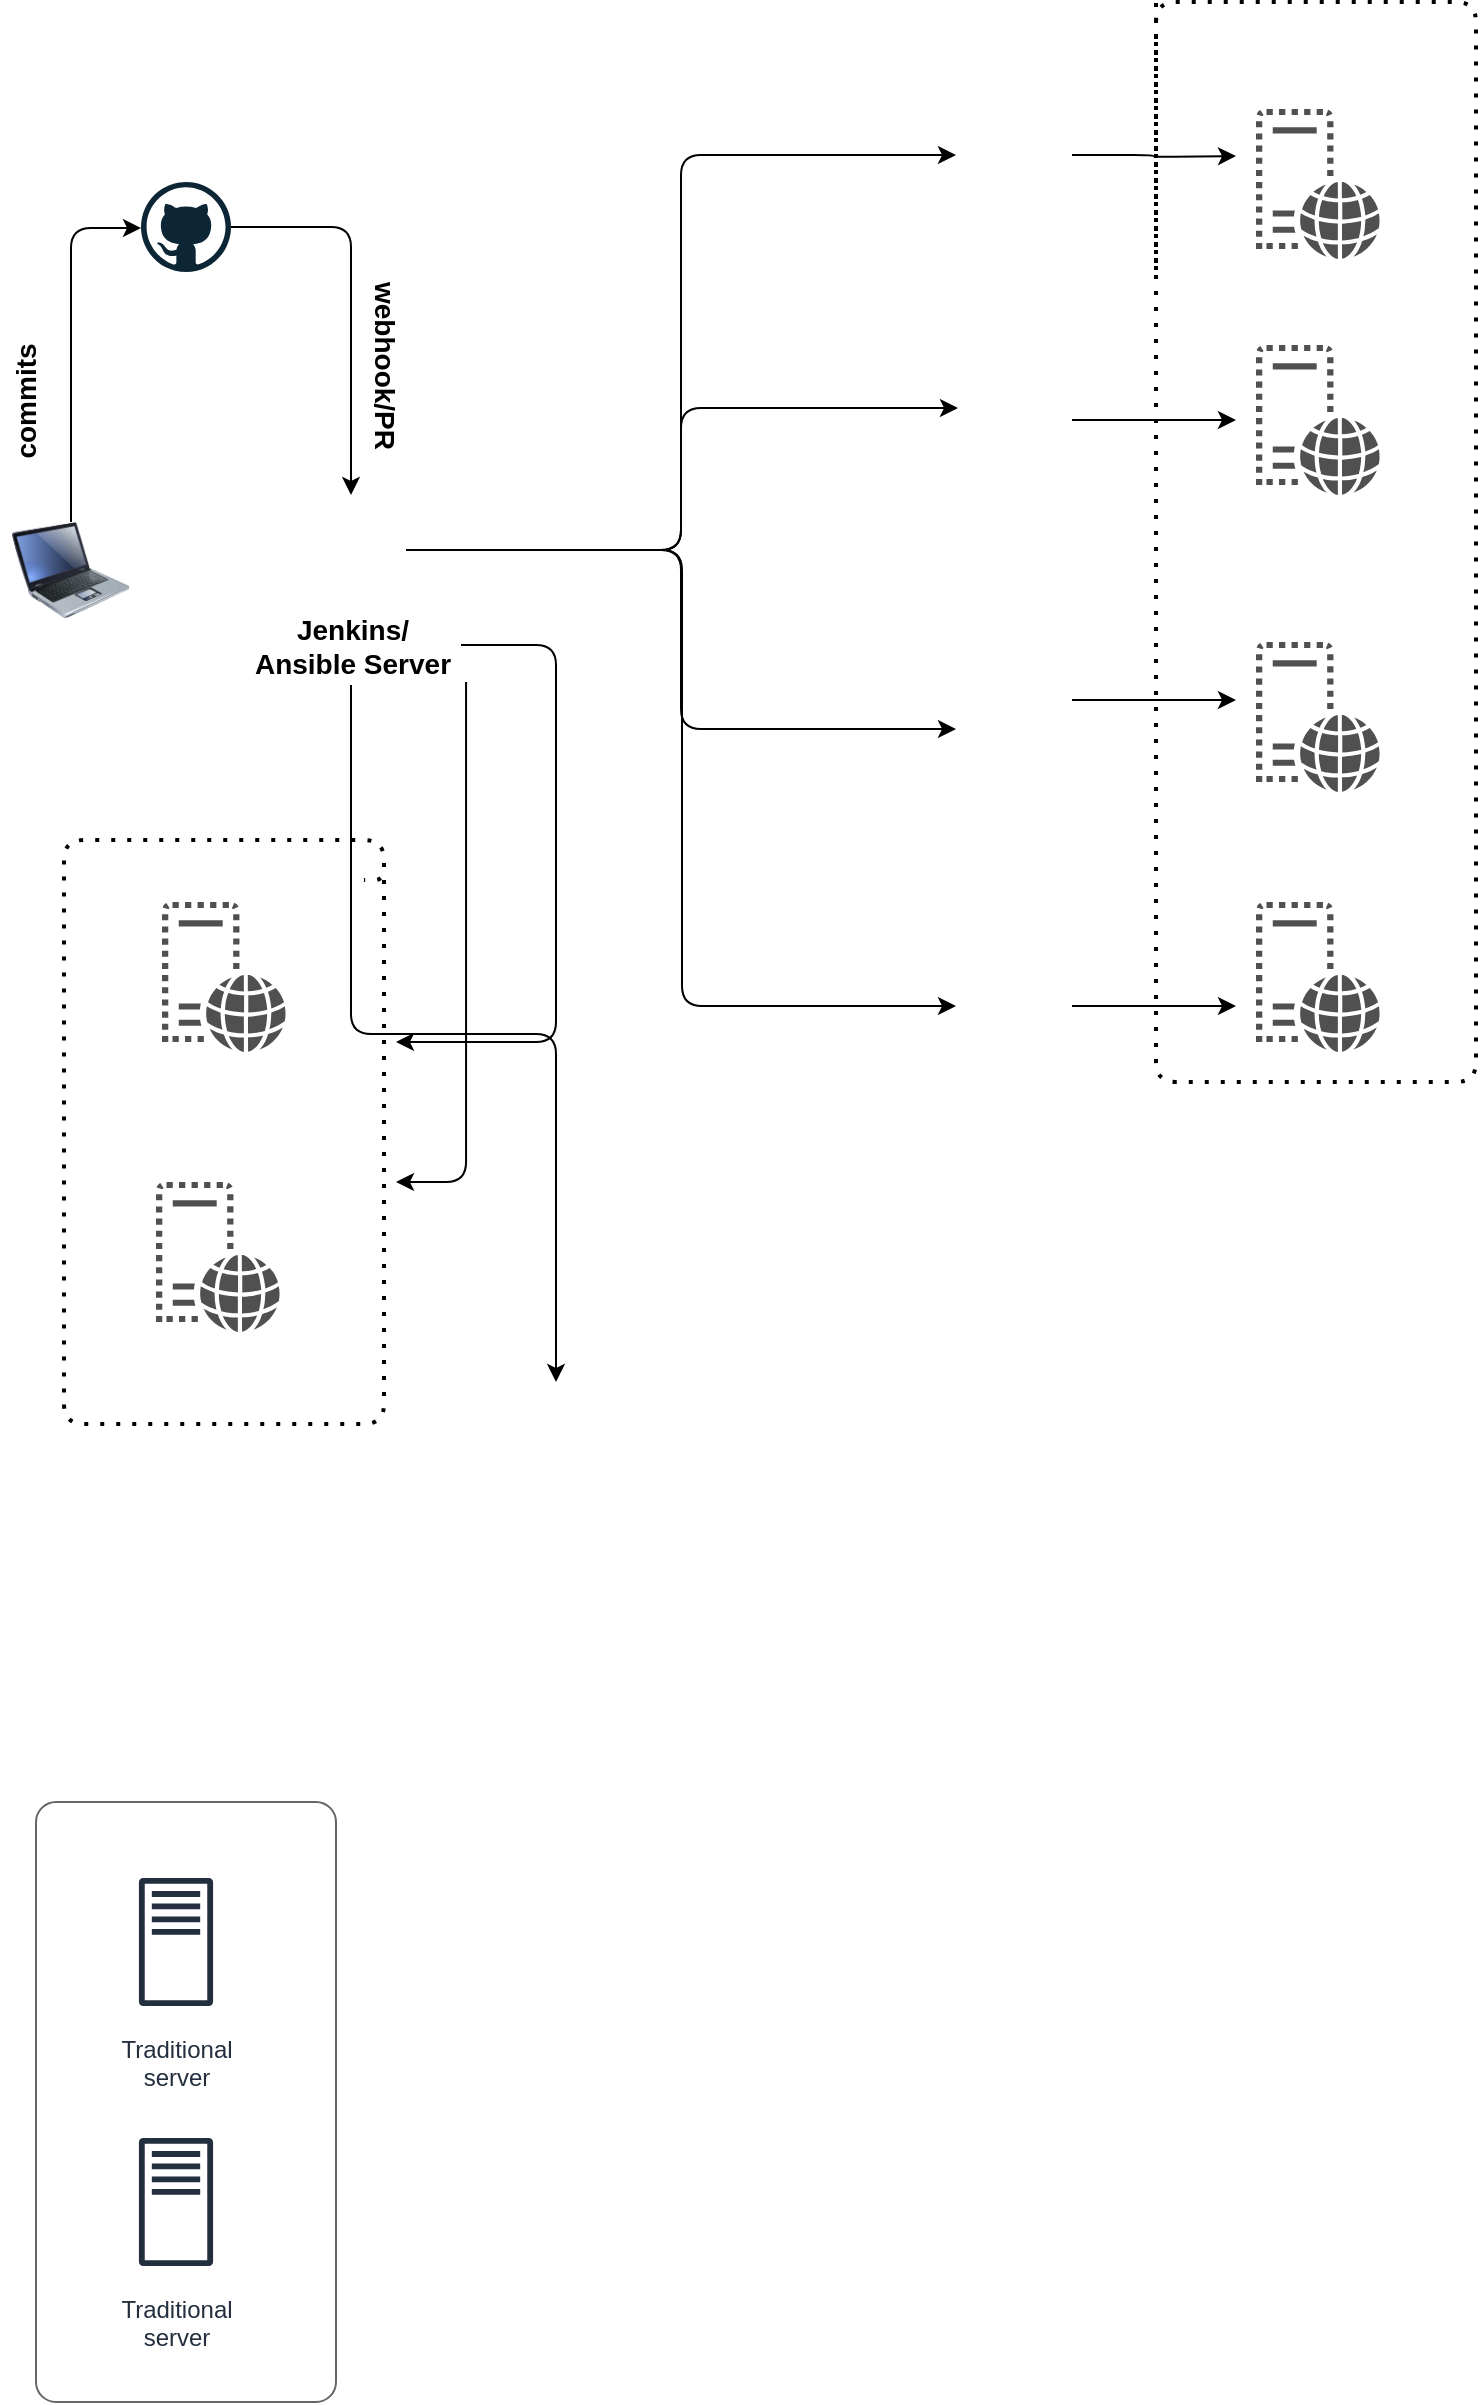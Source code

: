 <mxfile version="14.6.10" type="github">
  <diagram id="C5RBs43oDa-KdzZeNtuy" name="Page-1">
    <mxGraphModel dx="990" dy="628" grid="1" gridSize="10" guides="1" tooltips="1" connect="1" arrows="1" fold="1" page="1" pageScale="1" pageWidth="827" pageHeight="1169" math="0" shadow="0">
      <root>
        <mxCell id="WIyWlLk6GJQsqaUBKTNV-0" />
        <mxCell id="WIyWlLk6GJQsqaUBKTNV-1" parent="WIyWlLk6GJQsqaUBKTNV-0" />
        <mxCell id="2EYxxpn-FX1AscC3N8eO-8" value="" style="pointerEvents=1;shadow=0;dashed=0;html=1;strokeColor=none;fillColor=#505050;labelPosition=center;verticalLabelPosition=bottom;verticalAlign=top;outlineConnect=0;align=center;shape=mxgraph.office.servers.virtual_web_server;" vertex="1" parent="WIyWlLk6GJQsqaUBKTNV-1">
          <mxGeometry x="670" y="470" width="62" height="75" as="geometry" />
        </mxCell>
        <mxCell id="2EYxxpn-FX1AscC3N8eO-9" value="" style="endArrow=none;dashed=1;html=1;dashPattern=1 3;strokeWidth=2;edgeStyle=orthogonalEdgeStyle;" edge="1" parent="WIyWlLk6GJQsqaUBKTNV-1">
          <mxGeometry width="50" height="50" relative="1" as="geometry">
            <mxPoint x="620" y="40" as="sourcePoint" />
            <mxPoint x="620" y="20" as="targetPoint" />
            <Array as="points">
              <mxPoint x="620" y="160" />
              <mxPoint x="620" y="160" />
              <mxPoint x="620" y="20" />
              <mxPoint x="780" y="20" />
              <mxPoint x="780" y="560" />
              <mxPoint x="620" y="560" />
            </Array>
          </mxGeometry>
        </mxCell>
        <mxCell id="2EYxxpn-FX1AscC3N8eO-10" value="" style="shape=mxgraph.mockup.containers.marginRect;rectMarginTop=10;strokeColor=#666666;strokeWidth=1;dashed=0;arcSize=5;recursiveResize=0;" vertex="1" parent="WIyWlLk6GJQsqaUBKTNV-1">
          <mxGeometry x="60" y="910" width="150" height="310" as="geometry" />
        </mxCell>
        <mxCell id="2EYxxpn-FX1AscC3N8eO-16" value="Traditional&#xa;server" style="outlineConnect=0;fontColor=#232F3E;gradientColor=none;strokeColor=#232F3E;fillColor=#ffffff;dashed=0;verticalLabelPosition=bottom;verticalAlign=top;align=center;html=1;fontSize=12;fontStyle=0;aspect=fixed;shape=mxgraph.aws4.resourceIcon;resIcon=mxgraph.aws4.traditional_server;" vertex="1" parent="2EYxxpn-FX1AscC3N8eO-10">
          <mxGeometry x="30" y="40" width="80" height="80" as="geometry" />
        </mxCell>
        <mxCell id="2EYxxpn-FX1AscC3N8eO-20" value="Traditional&#xa;server" style="outlineConnect=0;fontColor=#232F3E;gradientColor=none;strokeColor=#232F3E;fillColor=#ffffff;dashed=0;verticalLabelPosition=bottom;verticalAlign=top;align=center;html=1;fontSize=12;fontStyle=0;aspect=fixed;shape=mxgraph.aws4.resourceIcon;resIcon=mxgraph.aws4.traditional_server;" vertex="1" parent="2EYxxpn-FX1AscC3N8eO-10">
          <mxGeometry x="30" y="170" width="80" height="80" as="geometry" />
        </mxCell>
        <mxCell id="2EYxxpn-FX1AscC3N8eO-59" style="edgeStyle=orthogonalEdgeStyle;orthogonalLoop=1;jettySize=auto;html=1;exitX=1;exitY=0.25;exitDx=0;exitDy=0;" edge="1" parent="WIyWlLk6GJQsqaUBKTNV-1" source="2EYxxpn-FX1AscC3N8eO-25">
          <mxGeometry relative="1" as="geometry">
            <mxPoint x="660" y="97" as="targetPoint" />
          </mxGeometry>
        </mxCell>
        <mxCell id="2EYxxpn-FX1AscC3N8eO-25" value="" style="shape=image;html=1;verticalAlign=top;verticalLabelPosition=bottom;labelBackgroundColor=#ffffff;imageAspect=0;aspect=fixed;image=https://cdn4.iconfinder.com/data/icons/basic-user-interface-elements/700/new-document-empty-file-sheet-128.png" vertex="1" parent="WIyWlLk6GJQsqaUBKTNV-1">
          <mxGeometry x="520" y="82" width="58" height="58" as="geometry" />
        </mxCell>
        <mxCell id="2EYxxpn-FX1AscC3N8eO-53" style="edgeStyle=orthogonalEdgeStyle;orthogonalLoop=1;jettySize=auto;html=1;" edge="1" parent="WIyWlLk6GJQsqaUBKTNV-1" source="2EYxxpn-FX1AscC3N8eO-26">
          <mxGeometry relative="1" as="geometry">
            <mxPoint x="660" y="369" as="targetPoint" />
          </mxGeometry>
        </mxCell>
        <mxCell id="2EYxxpn-FX1AscC3N8eO-26" value="" style="shape=image;html=1;verticalAlign=top;verticalLabelPosition=bottom;labelBackgroundColor=#ffffff;imageAspect=0;aspect=fixed;image=https://cdn4.iconfinder.com/data/icons/basic-user-interface-elements/700/new-document-empty-file-sheet-128.png" vertex="1" parent="WIyWlLk6GJQsqaUBKTNV-1">
          <mxGeometry x="520" y="340" width="58" height="58" as="geometry" />
        </mxCell>
        <mxCell id="2EYxxpn-FX1AscC3N8eO-60" style="edgeStyle=orthogonalEdgeStyle;orthogonalLoop=1;jettySize=auto;html=1;exitX=1;exitY=0.5;exitDx=0;exitDy=0;" edge="1" parent="WIyWlLk6GJQsqaUBKTNV-1" source="2EYxxpn-FX1AscC3N8eO-27">
          <mxGeometry relative="1" as="geometry">
            <mxPoint x="660" y="229" as="targetPoint" />
          </mxGeometry>
        </mxCell>
        <mxCell id="2EYxxpn-FX1AscC3N8eO-27" value="" style="shape=image;html=1;verticalAlign=top;verticalLabelPosition=bottom;labelBackgroundColor=#ffffff;imageAspect=0;aspect=fixed;image=https://cdn4.iconfinder.com/data/icons/basic-user-interface-elements/700/new-document-empty-file-sheet-128.png" vertex="1" parent="WIyWlLk6GJQsqaUBKTNV-1">
          <mxGeometry x="520" y="200" width="58" height="58" as="geometry" />
        </mxCell>
        <mxCell id="2EYxxpn-FX1AscC3N8eO-55" style="edgeStyle=orthogonalEdgeStyle;orthogonalLoop=1;jettySize=auto;html=1;exitX=1;exitY=0.75;exitDx=0;exitDy=0;" edge="1" parent="WIyWlLk6GJQsqaUBKTNV-1" source="2EYxxpn-FX1AscC3N8eO-28">
          <mxGeometry relative="1" as="geometry">
            <mxPoint x="660" y="522" as="targetPoint" />
          </mxGeometry>
        </mxCell>
        <mxCell id="2EYxxpn-FX1AscC3N8eO-28" value="" style="shape=image;html=1;verticalAlign=top;verticalLabelPosition=bottom;labelBackgroundColor=#ffffff;imageAspect=0;aspect=fixed;image=https://cdn4.iconfinder.com/data/icons/basic-user-interface-elements/700/new-document-empty-file-sheet-128.png" vertex="1" parent="WIyWlLk6GJQsqaUBKTNV-1">
          <mxGeometry x="520" y="478.5" width="58" height="58" as="geometry" />
        </mxCell>
        <mxCell id="2EYxxpn-FX1AscC3N8eO-29" value="" style="pointerEvents=1;shadow=0;dashed=0;html=1;strokeColor=none;fillColor=#505050;labelPosition=center;verticalLabelPosition=bottom;verticalAlign=top;outlineConnect=0;align=center;shape=mxgraph.office.servers.virtual_web_server;" vertex="1" parent="WIyWlLk6GJQsqaUBKTNV-1">
          <mxGeometry x="670" y="340" width="62" height="75" as="geometry" />
        </mxCell>
        <mxCell id="2EYxxpn-FX1AscC3N8eO-30" value="" style="pointerEvents=1;shadow=0;dashed=0;html=1;strokeColor=none;fillColor=#505050;labelPosition=center;verticalLabelPosition=bottom;verticalAlign=top;outlineConnect=0;align=center;shape=mxgraph.office.servers.virtual_web_server;" vertex="1" parent="WIyWlLk6GJQsqaUBKTNV-1">
          <mxGeometry x="670" y="191.5" width="62" height="75" as="geometry" />
        </mxCell>
        <mxCell id="2EYxxpn-FX1AscC3N8eO-31" value="" style="pointerEvents=1;shadow=0;dashed=0;html=1;strokeColor=none;fillColor=#505050;labelPosition=center;verticalLabelPosition=bottom;verticalAlign=top;outlineConnect=0;align=center;shape=mxgraph.office.servers.virtual_web_server;" vertex="1" parent="WIyWlLk6GJQsqaUBKTNV-1">
          <mxGeometry x="670" y="73.5" width="62" height="75" as="geometry" />
        </mxCell>
        <mxCell id="2EYxxpn-FX1AscC3N8eO-46" style="edgeStyle=orthogonalEdgeStyle;orthogonalLoop=1;jettySize=auto;html=1;entryX=0;entryY=0.75;entryDx=0;entryDy=0;" edge="1" parent="WIyWlLk6GJQsqaUBKTNV-1" source="2EYxxpn-FX1AscC3N8eO-32" target="2EYxxpn-FX1AscC3N8eO-26">
          <mxGeometry relative="1" as="geometry">
            <mxPoint x="510" y="300" as="targetPoint" />
          </mxGeometry>
        </mxCell>
        <mxCell id="2EYxxpn-FX1AscC3N8eO-56" style="edgeStyle=orthogonalEdgeStyle;orthogonalLoop=1;jettySize=auto;html=1;entryX=0;entryY=0.25;entryDx=0;entryDy=0;" edge="1" parent="WIyWlLk6GJQsqaUBKTNV-1" source="2EYxxpn-FX1AscC3N8eO-32" target="2EYxxpn-FX1AscC3N8eO-25">
          <mxGeometry relative="1" as="geometry" />
        </mxCell>
        <mxCell id="2EYxxpn-FX1AscC3N8eO-57" style="edgeStyle=orthogonalEdgeStyle;orthogonalLoop=1;jettySize=auto;html=1;exitX=1;exitY=0.5;exitDx=0;exitDy=0;entryX=0;entryY=0.75;entryDx=0;entryDy=0;" edge="1" parent="WIyWlLk6GJQsqaUBKTNV-1" source="2EYxxpn-FX1AscC3N8eO-32" target="2EYxxpn-FX1AscC3N8eO-28">
          <mxGeometry relative="1" as="geometry">
            <Array as="points">
              <mxPoint x="383" y="294" />
              <mxPoint x="383" y="522" />
            </Array>
          </mxGeometry>
        </mxCell>
        <mxCell id="2EYxxpn-FX1AscC3N8eO-58" style="edgeStyle=orthogonalEdgeStyle;orthogonalLoop=1;jettySize=auto;html=1;entryX=0.017;entryY=0.397;entryDx=0;entryDy=0;entryPerimeter=0;" edge="1" parent="WIyWlLk6GJQsqaUBKTNV-1" source="2EYxxpn-FX1AscC3N8eO-32" target="2EYxxpn-FX1AscC3N8eO-27">
          <mxGeometry relative="1" as="geometry" />
        </mxCell>
        <mxCell id="2EYxxpn-FX1AscC3N8eO-32" value="" style="shape=image;html=1;verticalAlign=top;verticalLabelPosition=bottom;labelBackgroundColor=#ffffff;imageAspect=0;aspect=fixed;image=https://cdn4.iconfinder.com/data/icons/logos-brands-5/24/jenkins-128.png" vertex="1" parent="WIyWlLk6GJQsqaUBKTNV-1">
          <mxGeometry x="190" y="266.5" width="55" height="55" as="geometry" />
        </mxCell>
        <mxCell id="2EYxxpn-FX1AscC3N8eO-38" style="edgeStyle=orthogonalEdgeStyle;orthogonalLoop=1;jettySize=auto;html=1;" edge="1" parent="WIyWlLk6GJQsqaUBKTNV-1" source="2EYxxpn-FX1AscC3N8eO-35" target="2EYxxpn-FX1AscC3N8eO-36">
          <mxGeometry relative="1" as="geometry">
            <Array as="points">
              <mxPoint x="78" y="133" />
            </Array>
          </mxGeometry>
        </mxCell>
        <mxCell id="2EYxxpn-FX1AscC3N8eO-35" value="" style="image;html=1;image=img/lib/clip_art/computers/Laptop_128x128.png" vertex="1" parent="WIyWlLk6GJQsqaUBKTNV-1">
          <mxGeometry x="42.5" y="280" width="70" height="48" as="geometry" />
        </mxCell>
        <mxCell id="2EYxxpn-FX1AscC3N8eO-39" style="edgeStyle=orthogonalEdgeStyle;orthogonalLoop=1;jettySize=auto;html=1;entryX=0.5;entryY=0;entryDx=0;entryDy=0;" edge="1" parent="WIyWlLk6GJQsqaUBKTNV-1" source="2EYxxpn-FX1AscC3N8eO-36" target="2EYxxpn-FX1AscC3N8eO-32">
          <mxGeometry relative="1" as="geometry" />
        </mxCell>
        <mxCell id="2EYxxpn-FX1AscC3N8eO-36" value="" style="dashed=0;outlineConnect=0;html=1;align=center;labelPosition=center;verticalLabelPosition=bottom;verticalAlign=top;shape=mxgraph.weblogos.github" vertex="1" parent="WIyWlLk6GJQsqaUBKTNV-1">
          <mxGeometry x="112.5" y="110" width="45" height="45" as="geometry" />
        </mxCell>
        <mxCell id="2EYxxpn-FX1AscC3N8eO-42" value="&lt;b&gt;&lt;font style=&quot;font-size: 14px&quot;&gt;commits&lt;/font&gt;&lt;/b&gt;" style="text;html=1;align=center;verticalAlign=middle;resizable=0;points=[];autosize=1;strokeColor=none;rotation=270;" vertex="1" parent="WIyWlLk6GJQsqaUBKTNV-1">
          <mxGeometry x="20" y="210" width="70" height="20" as="geometry" />
        </mxCell>
        <mxCell id="2EYxxpn-FX1AscC3N8eO-43" value="&lt;b&gt;&lt;font style=&quot;font-size: 14px&quot;&gt;webhook/PR&lt;/font&gt;&lt;/b&gt;" style="text;html=1;align=center;verticalAlign=middle;resizable=0;points=[];autosize=1;strokeColor=none;rotation=90;" vertex="1" parent="WIyWlLk6GJQsqaUBKTNV-1">
          <mxGeometry x="185" y="191.5" width="100" height="20" as="geometry" />
        </mxCell>
        <mxCell id="2EYxxpn-FX1AscC3N8eO-66" style="edgeStyle=orthogonalEdgeStyle;orthogonalLoop=1;jettySize=auto;html=1;" edge="1" parent="WIyWlLk6GJQsqaUBKTNV-1" source="2EYxxpn-FX1AscC3N8eO-45">
          <mxGeometry relative="1" as="geometry">
            <mxPoint x="240" y="540" as="targetPoint" />
            <Array as="points">
              <mxPoint x="320" y="342" />
              <mxPoint x="320" y="540" />
            </Array>
          </mxGeometry>
        </mxCell>
        <mxCell id="2EYxxpn-FX1AscC3N8eO-68" style="edgeStyle=elbowEdgeStyle;orthogonalLoop=1;jettySize=auto;html=1;elbow=vertical;exitX=1.023;exitY=0.963;exitDx=0;exitDy=0;exitPerimeter=0;" edge="1" parent="WIyWlLk6GJQsqaUBKTNV-1" source="2EYxxpn-FX1AscC3N8eO-45">
          <mxGeometry relative="1" as="geometry">
            <mxPoint x="240" y="610" as="targetPoint" />
            <Array as="points">
              <mxPoint x="275" y="610" />
              <mxPoint x="290" y="590" />
            </Array>
          </mxGeometry>
        </mxCell>
        <mxCell id="2EYxxpn-FX1AscC3N8eO-69" style="edgeStyle=elbowEdgeStyle;orthogonalLoop=1;jettySize=auto;elbow=vertical;html=1;" edge="1" parent="WIyWlLk6GJQsqaUBKTNV-1" source="2EYxxpn-FX1AscC3N8eO-45">
          <mxGeometry relative="1" as="geometry">
            <mxPoint x="320" y="710" as="targetPoint" />
          </mxGeometry>
        </mxCell>
        <mxCell id="2EYxxpn-FX1AscC3N8eO-45" value="&lt;b&gt;&lt;font style=&quot;font-size: 14px&quot;&gt;Jenkins/&lt;br&gt;Ansible Server&lt;br&gt;&lt;/font&gt;&lt;/b&gt;" style="text;html=1;align=center;verticalAlign=middle;resizable=0;points=[];autosize=1;strokeColor=none;rotation=0;" vertex="1" parent="WIyWlLk6GJQsqaUBKTNV-1">
          <mxGeometry x="162.5" y="321.5" width="110" height="40" as="geometry" />
        </mxCell>
        <mxCell id="2EYxxpn-FX1AscC3N8eO-61" value="" style="endArrow=none;dashed=1;html=1;dashPattern=1 3;strokeWidth=2;edgeStyle=orthogonalEdgeStyle;" edge="1" parent="WIyWlLk6GJQsqaUBKTNV-1">
          <mxGeometry width="50" height="50" relative="1" as="geometry">
            <mxPoint x="234" y="459" as="sourcePoint" />
            <mxPoint x="224" y="459" as="targetPoint" />
            <Array as="points">
              <mxPoint x="234" y="731" />
              <mxPoint x="74" y="731" />
              <mxPoint x="74" y="439" />
              <mxPoint x="234" y="439" />
              <mxPoint x="234" y="459" />
            </Array>
          </mxGeometry>
        </mxCell>
        <mxCell id="2EYxxpn-FX1AscC3N8eO-62" value="" style="pointerEvents=1;shadow=0;dashed=0;html=1;strokeColor=none;fillColor=#505050;labelPosition=center;verticalLabelPosition=bottom;verticalAlign=top;outlineConnect=0;align=center;shape=mxgraph.office.servers.virtual_web_server;" vertex="1" parent="WIyWlLk6GJQsqaUBKTNV-1">
          <mxGeometry x="123" y="470" width="62" height="75" as="geometry" />
        </mxCell>
        <mxCell id="2EYxxpn-FX1AscC3N8eO-63" value="" style="pointerEvents=1;shadow=0;dashed=0;html=1;strokeColor=none;fillColor=#505050;labelPosition=center;verticalLabelPosition=bottom;verticalAlign=top;outlineConnect=0;align=center;shape=mxgraph.office.servers.virtual_web_server;" vertex="1" parent="WIyWlLk6GJQsqaUBKTNV-1">
          <mxGeometry x="120" y="610" width="62" height="75" as="geometry" />
        </mxCell>
      </root>
    </mxGraphModel>
  </diagram>
</mxfile>
